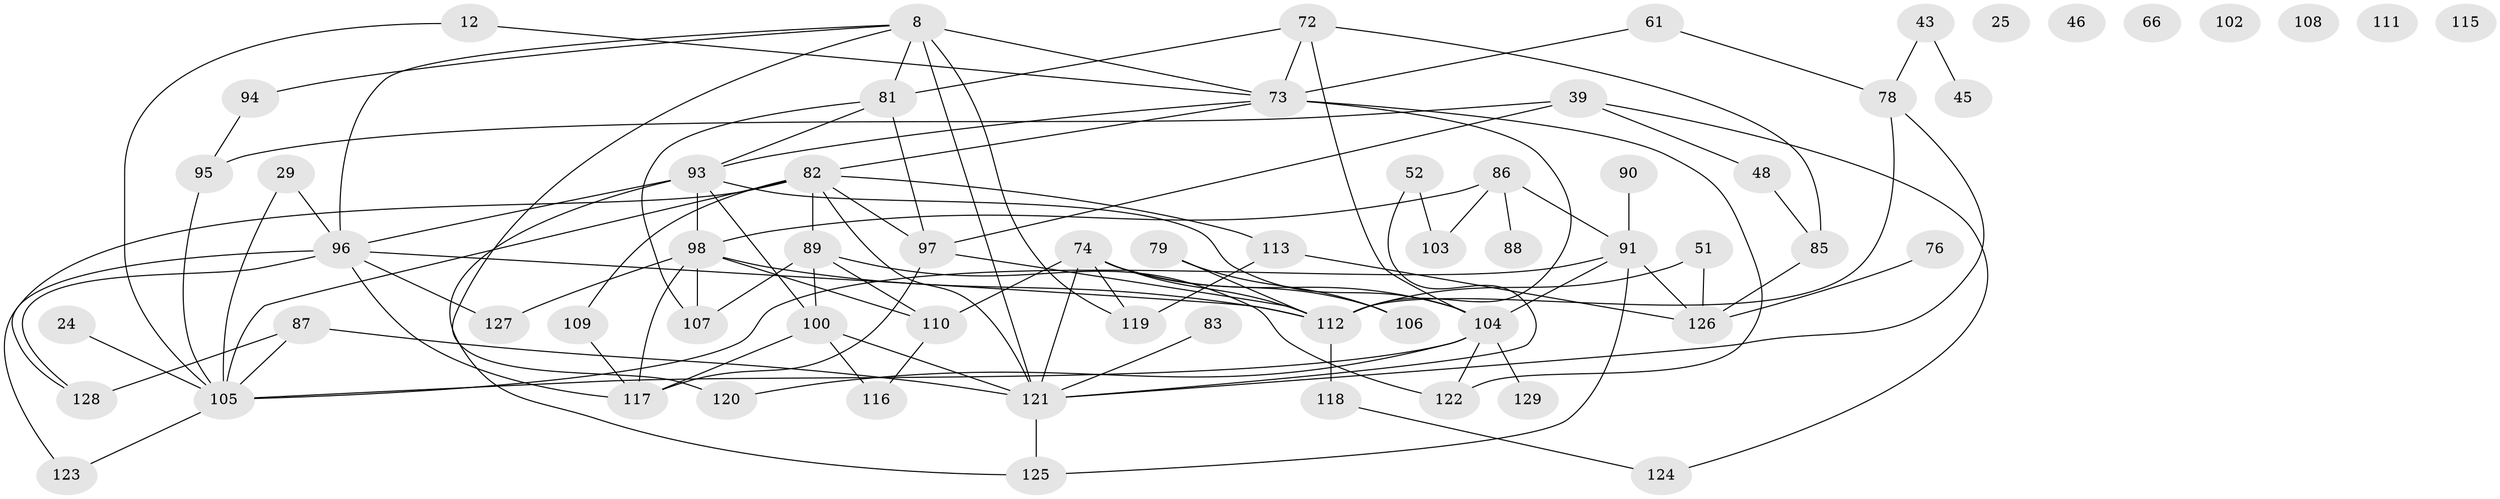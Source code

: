 // original degree distribution, {6: 0.06201550387596899, 2: 0.24806201550387597, 4: 0.1937984496124031, 3: 0.24031007751937986, 8: 0.007751937984496124, 5: 0.06976744186046512, 1: 0.10077519379844961, 0: 0.05426356589147287, 7: 0.023255813953488372}
// Generated by graph-tools (version 1.1) at 2025/43/03/04/25 21:43:11]
// undirected, 64 vertices, 106 edges
graph export_dot {
graph [start="1"]
  node [color=gray90,style=filled];
  8;
  12;
  24;
  25;
  29;
  39;
  43 [super="+2"];
  45;
  46;
  48 [super="+11"];
  51 [super="+7"];
  52 [super="+15+35"];
  61;
  66;
  72 [super="+18+16"];
  73 [super="+49+22"];
  74 [super="+47"];
  76;
  78 [super="+33"];
  79;
  81 [super="+69"];
  82 [super="+31+55+70"];
  83;
  85;
  86 [super="+28+37"];
  87 [super="+53+59+63"];
  88;
  89 [super="+5"];
  90;
  91 [super="+50"];
  93 [super="+54+71"];
  94;
  95 [super="+13+23"];
  96 [super="+62+21+75"];
  97 [super="+67+68"];
  98 [super="+40"];
  100;
  102;
  103;
  104 [super="+10+101"];
  105 [super="+65"];
  106;
  107;
  108;
  109 [super="+44"];
  110;
  111;
  112 [super="+4+92"];
  113 [super="+3"];
  115;
  116 [super="+56"];
  117 [super="+114"];
  118;
  119 [super="+58"];
  120;
  121 [super="+77+80+99"];
  122;
  123;
  124;
  125;
  126;
  127 [super="+26"];
  128;
  129;
  8 -- 73;
  8 -- 94;
  8 -- 119 [weight=2];
  8 -- 120;
  8 -- 96;
  8 -- 121;
  8 -- 81;
  12 -- 73;
  12 -- 105;
  24 -- 105;
  29 -- 96;
  29 -- 105;
  39 -- 48;
  39 -- 124;
  39 -- 95;
  39 -- 97;
  43 -- 78;
  43 -- 45;
  48 -- 85;
  51 -- 126 [weight=2];
  51 -- 112;
  52 -- 103;
  52 -- 121;
  61 -- 73 [weight=2];
  61 -- 78 [weight=2];
  72 -- 85 [weight=2];
  72 -- 73 [weight=2];
  72 -- 104;
  72 -- 81;
  73 -- 122;
  73 -- 112;
  73 -- 82;
  73 -- 93;
  74 -- 104 [weight=2];
  74 -- 110;
  74 -- 119;
  74 -- 112;
  74 -- 106;
  74 -- 121 [weight=3];
  76 -- 126;
  78 -- 112;
  78 -- 121;
  79 -- 106;
  79 -- 112;
  81 -- 93;
  81 -- 107;
  81 -- 97;
  82 -- 89;
  82 -- 113;
  82 -- 105 [weight=2];
  82 -- 128;
  82 -- 109;
  82 -- 121;
  82 -- 97;
  83 -- 121;
  85 -- 126;
  86 -- 103;
  86 -- 91;
  86 -- 88;
  86 -- 98;
  87 -- 128 [weight=2];
  87 -- 105 [weight=2];
  87 -- 121 [weight=4];
  89 -- 100;
  89 -- 110 [weight=2];
  89 -- 122;
  89 -- 107;
  90 -- 91;
  91 -- 105;
  91 -- 125;
  91 -- 126 [weight=2];
  91 -- 104;
  93 -- 96 [weight=3];
  93 -- 98 [weight=3];
  93 -- 104;
  93 -- 100;
  93 -- 125;
  94 -- 95;
  95 -- 105 [weight=2];
  96 -- 117;
  96 -- 112;
  96 -- 123;
  96 -- 128;
  96 -- 127;
  97 -- 112;
  97 -- 117;
  98 -- 107;
  98 -- 110;
  98 -- 117 [weight=2];
  98 -- 127;
  98 -- 112;
  100 -- 116;
  100 -- 117 [weight=2];
  100 -- 121;
  104 -- 120;
  104 -- 129;
  104 -- 122;
  104 -- 105;
  105 -- 123;
  109 -- 117;
  110 -- 116;
  112 -- 118 [weight=2];
  113 -- 119;
  113 -- 126;
  118 -- 124;
  121 -- 125;
}
